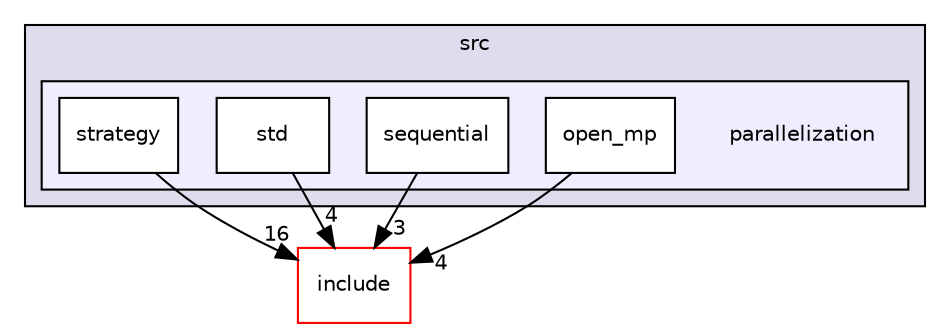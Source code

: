 digraph "src/parallelization" {
  compound=true
  node [ fontsize="10", fontname="Helvetica"];
  edge [ labelfontsize="10", labelfontname="Helvetica"];
  subgraph clusterdir_68267d1309a1af8e8297ef4c3efbcdba {
    graph [ bgcolor="#ddddee", pencolor="black", label="src" fontname="Helvetica", fontsize="10", URL="dir_68267d1309a1af8e8297ef4c3efbcdba.html"]
  subgraph clusterdir_d114d0e199ae1f1639dc065e642916f0 {
    graph [ bgcolor="#eeeeff", pencolor="black", label="" URL="dir_d114d0e199ae1f1639dc065e642916f0.html"];
    dir_d114d0e199ae1f1639dc065e642916f0 [shape=plaintext label="parallelization"];
    dir_fd932a25d6ff0721f2f87d8f63100539 [shape=box label="open_mp" color="black" fillcolor="white" style="filled" URL="dir_fd932a25d6ff0721f2f87d8f63100539.html"];
    dir_64567d36bb6a82ea0333c9126802cc4b [shape=box label="sequential" color="black" fillcolor="white" style="filled" URL="dir_64567d36bb6a82ea0333c9126802cc4b.html"];
    dir_d54ecd4d8851a7fa9df968e182204661 [shape=box label="std" color="black" fillcolor="white" style="filled" URL="dir_d54ecd4d8851a7fa9df968e182204661.html"];
    dir_79866f57b3bbffc4a465a8b889db4932 [shape=box label="strategy" color="black" fillcolor="white" style="filled" URL="dir_79866f57b3bbffc4a465a8b889db4932.html"];
  }
  }
  dir_d44c64559bbebec7f509842c48db8b23 [shape=box label="include" fillcolor="white" style="filled" color="red" URL="dir_d44c64559bbebec7f509842c48db8b23.html"];
  dir_fd932a25d6ff0721f2f87d8f63100539->dir_d44c64559bbebec7f509842c48db8b23 [headlabel="4", labeldistance=1.5 headhref="dir_000014_000000.html"];
  dir_d54ecd4d8851a7fa9df968e182204661->dir_d44c64559bbebec7f509842c48db8b23 [headlabel="4", labeldistance=1.5 headhref="dir_000016_000000.html"];
  dir_79866f57b3bbffc4a465a8b889db4932->dir_d44c64559bbebec7f509842c48db8b23 [headlabel="16", labeldistance=1.5 headhref="dir_000017_000000.html"];
  dir_64567d36bb6a82ea0333c9126802cc4b->dir_d44c64559bbebec7f509842c48db8b23 [headlabel="3", labeldistance=1.5 headhref="dir_000015_000000.html"];
}
